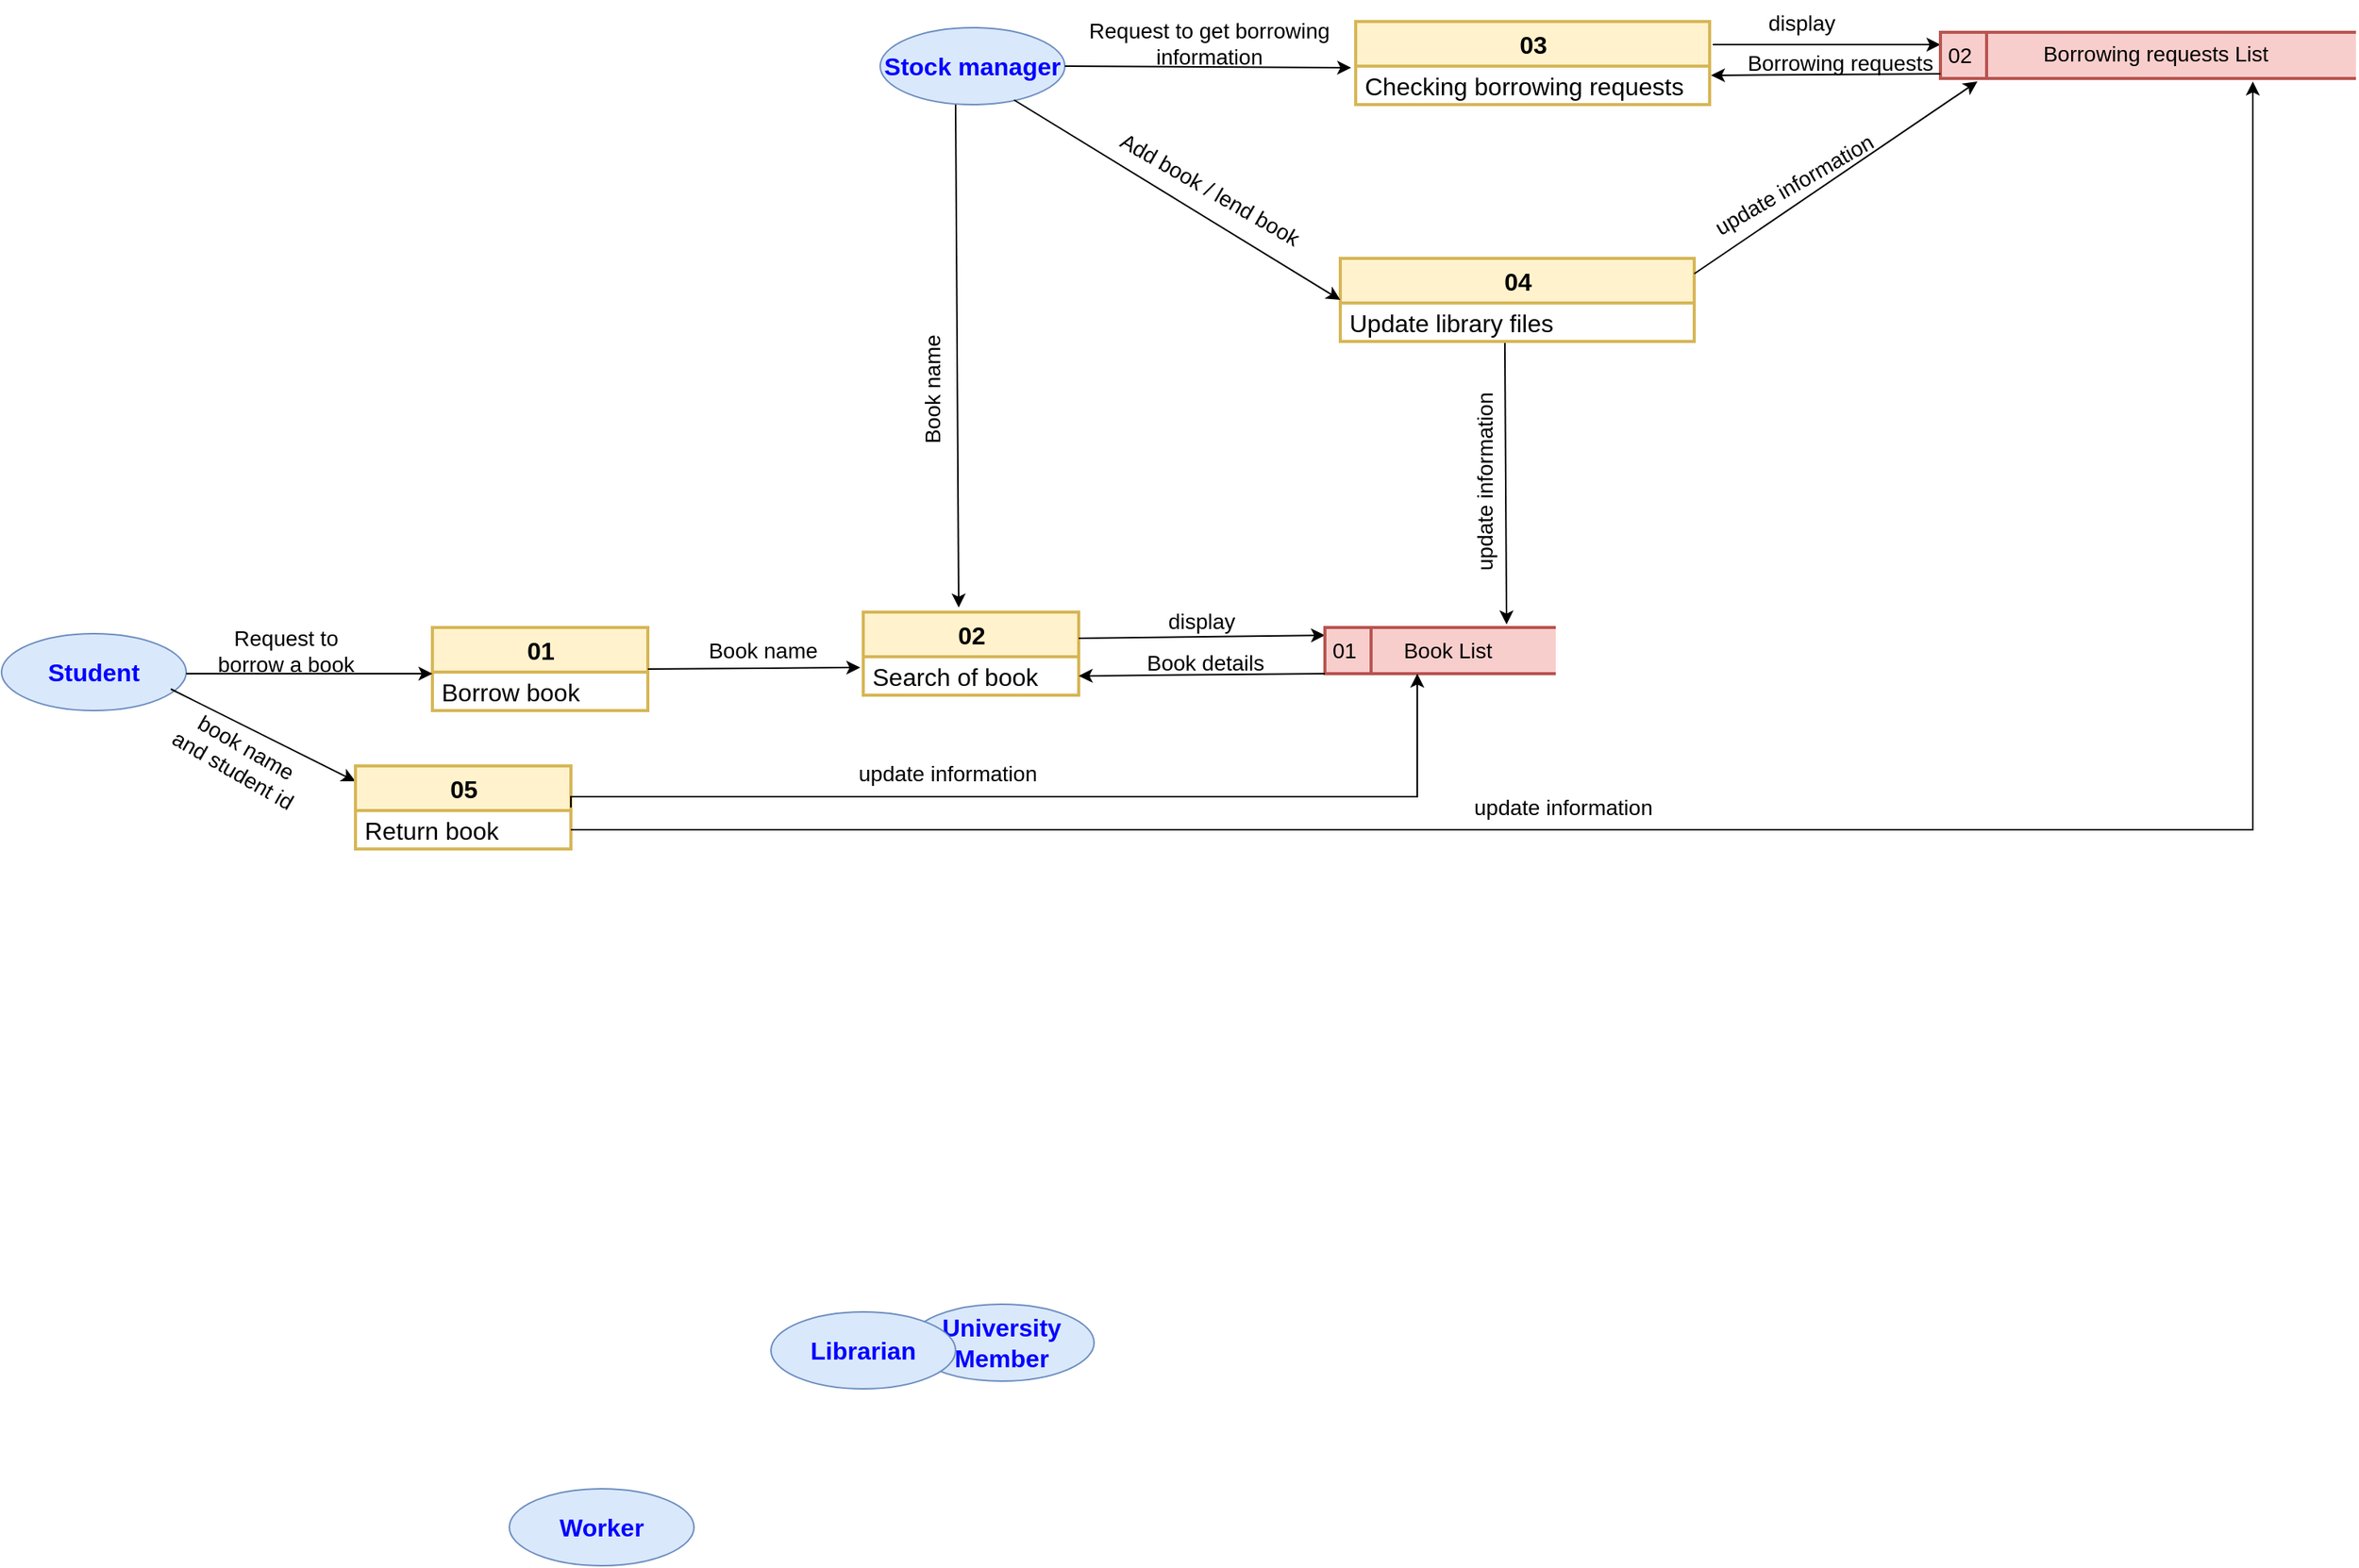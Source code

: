 <mxfile version="20.5.0" type="github">
  <diagram id="wbSmJAx2QIwuOaR70lue" name="Page-1">
    <mxGraphModel dx="1038" dy="1636" grid="1" gridSize="10" guides="1" tooltips="1" connect="1" arrows="1" fold="1" page="1" pageScale="1" pageWidth="850" pageHeight="1100" math="0" shadow="0">
      <root>
        <mxCell id="0" />
        <mxCell id="1" parent="0" />
        <mxCell id="yfcvIqxZyUnn7YjuINkd-1" value="&lt;b&gt;&lt;font style=&quot;font-size: 16px;&quot; color=&quot;#0000FF&quot;&gt;Student&lt;/font&gt;&lt;/b&gt;" style="ellipse;whiteSpace=wrap;html=1;fillColor=#dae8fc;strokeColor=#6c8ebf;" vertex="1" parent="1">
          <mxGeometry x="20" y="84" width="120" height="50" as="geometry" />
        </mxCell>
        <mxCell id="yfcvIqxZyUnn7YjuINkd-2" value="&lt;b&gt;&lt;font style=&quot;font-size: 16px;&quot; color=&quot;#0000FF&quot;&gt;Stock manager&lt;/font&gt;&lt;/b&gt;" style="ellipse;whiteSpace=wrap;html=1;fillColor=#dae8fc;strokeColor=#6c8ebf;" vertex="1" parent="1">
          <mxGeometry x="591" y="-310" width="120" height="50" as="geometry" />
        </mxCell>
        <mxCell id="yfcvIqxZyUnn7YjuINkd-3" value="&lt;b&gt;&lt;font style=&quot;font-size: 16px;&quot; color=&quot;#0000FF&quot;&gt;University Member&lt;/font&gt;&lt;/b&gt;" style="ellipse;whiteSpace=wrap;html=1;fillColor=#dae8fc;strokeColor=#6c8ebf;" vertex="1" parent="1">
          <mxGeometry x="610" y="520" width="120" height="50" as="geometry" />
        </mxCell>
        <mxCell id="yfcvIqxZyUnn7YjuINkd-4" value="&lt;b&gt;&lt;font style=&quot;font-size: 16px;&quot; color=&quot;#0000FF&quot;&gt;Librarian&lt;/font&gt;&lt;/b&gt;" style="ellipse;whiteSpace=wrap;html=1;fillColor=#dae8fc;strokeColor=#6c8ebf;" vertex="1" parent="1">
          <mxGeometry x="520" y="525" width="120" height="50" as="geometry" />
        </mxCell>
        <mxCell id="yfcvIqxZyUnn7YjuINkd-5" value="&lt;b&gt;&lt;font style=&quot;font-size: 16px;&quot; color=&quot;#0000FF&quot;&gt;Worker&lt;br&gt;&lt;/font&gt;&lt;/b&gt;" style="ellipse;whiteSpace=wrap;html=1;fillColor=#dae8fc;strokeColor=#6c8ebf;" vertex="1" parent="1">
          <mxGeometry x="350" y="640" width="120" height="50" as="geometry" />
        </mxCell>
        <mxCell id="yfcvIqxZyUnn7YjuINkd-10" value="01" style="swimlane;fontStyle=1;align=center;verticalAlign=middle;childLayout=stackLayout;horizontal=1;startSize=29;horizontalStack=0;resizeParent=1;resizeParentMax=0;resizeLast=0;collapsible=0;marginBottom=0;html=1;fontSize=16;strokeWidth=2;fillColor=#fff2cc;strokeColor=#d6b656;" vertex="1" parent="1">
          <mxGeometry x="300" y="80" width="140" height="54" as="geometry" />
        </mxCell>
        <mxCell id="yfcvIqxZyUnn7YjuINkd-12" value="&lt;div&gt;&lt;font color=&quot;#000000&quot;&gt;Borrow book&lt;/font&gt;&lt;/div&gt;" style="text;html=1;strokeColor=none;fillColor=none;align=left;verticalAlign=middle;spacingLeft=4;spacingRight=4;overflow=hidden;rotatable=0;points=[[0,0.5],[1,0.5]];portConstraint=eastwest;fontSize=16;fontColor=#0000FF;" vertex="1" parent="yfcvIqxZyUnn7YjuINkd-10">
          <mxGeometry y="29" width="140" height="25" as="geometry" />
        </mxCell>
        <mxCell id="yfcvIqxZyUnn7YjuINkd-13" value="" style="endArrow=classic;html=1;rounded=0;fontSize=16;fontColor=#0000FF;" edge="1" parent="1">
          <mxGeometry width="50" height="50" relative="1" as="geometry">
            <mxPoint x="140" y="110" as="sourcePoint" />
            <mxPoint x="300" y="110" as="targetPoint" />
          </mxGeometry>
        </mxCell>
        <mxCell id="yfcvIqxZyUnn7YjuINkd-15" value="Request to borrow a book" style="text;html=1;strokeColor=none;fillColor=none;align=center;verticalAlign=middle;whiteSpace=wrap;rounded=0;strokeWidth=2;fontSize=14;fontColor=#000000;" vertex="1" parent="1">
          <mxGeometry x="150" y="80" width="110" height="30" as="geometry" />
        </mxCell>
        <mxCell id="yfcvIqxZyUnn7YjuINkd-16" value="" style="endArrow=classic;html=1;rounded=0;fontSize=14;fontColor=#000000;" edge="1" parent="1">
          <mxGeometry width="50" height="50" relative="1" as="geometry">
            <mxPoint x="130" y="120" as="sourcePoint" />
            <mxPoint x="250" y="180" as="targetPoint" />
          </mxGeometry>
        </mxCell>
        <mxCell id="yfcvIqxZyUnn7YjuINkd-17" value="05" style="swimlane;fontStyle=1;align=center;verticalAlign=middle;childLayout=stackLayout;horizontal=1;startSize=29;horizontalStack=0;resizeParent=1;resizeParentMax=0;resizeLast=0;collapsible=0;marginBottom=0;html=1;fontSize=16;strokeWidth=2;fillColor=#fff2cc;strokeColor=#d6b656;" vertex="1" parent="1">
          <mxGeometry x="250" y="170" width="140" height="54" as="geometry" />
        </mxCell>
        <mxCell id="yfcvIqxZyUnn7YjuINkd-18" value="&lt;div&gt;&lt;font color=&quot;#000000&quot;&gt;Return book&lt;/font&gt;&lt;/div&gt;" style="text;html=1;strokeColor=none;fillColor=none;align=left;verticalAlign=middle;spacingLeft=4;spacingRight=4;overflow=hidden;rotatable=0;points=[[0,0.5],[1,0.5]];portConstraint=eastwest;fontSize=16;fontColor=#0000FF;" vertex="1" parent="yfcvIqxZyUnn7YjuINkd-17">
          <mxGeometry y="29" width="140" height="25" as="geometry" />
        </mxCell>
        <mxCell id="yfcvIqxZyUnn7YjuINkd-21" value="02" style="swimlane;fontStyle=1;align=center;verticalAlign=middle;childLayout=stackLayout;horizontal=1;startSize=29;horizontalStack=0;resizeParent=1;resizeParentMax=0;resizeLast=0;collapsible=0;marginBottom=0;html=1;fontSize=16;strokeWidth=2;fillColor=#fff2cc;strokeColor=#d6b656;" vertex="1" parent="1">
          <mxGeometry x="580" y="70" width="140" height="54" as="geometry" />
        </mxCell>
        <mxCell id="yfcvIqxZyUnn7YjuINkd-22" value="&lt;div&gt;&lt;font color=&quot;#000000&quot;&gt;Search of book&lt;/font&gt;&lt;/div&gt;" style="text;html=1;strokeColor=none;fillColor=none;align=left;verticalAlign=middle;spacingLeft=4;spacingRight=4;overflow=hidden;rotatable=0;points=[[0,0.5],[1,0.5]];portConstraint=eastwest;fontSize=16;fontColor=#0000FF;" vertex="1" parent="yfcvIqxZyUnn7YjuINkd-21">
          <mxGeometry y="29" width="140" height="25" as="geometry" />
        </mxCell>
        <mxCell id="yfcvIqxZyUnn7YjuINkd-23" value="" style="endArrow=classic;html=1;rounded=0;fontSize=14;fontColor=#000000;entryX=-0.014;entryY=0.28;entryDx=0;entryDy=0;exitX=1;exitY=0.5;exitDx=0;exitDy=0;entryPerimeter=0;" edge="1" parent="1" source="yfcvIqxZyUnn7YjuINkd-10" target="yfcvIqxZyUnn7YjuINkd-22">
          <mxGeometry width="50" height="50" relative="1" as="geometry">
            <mxPoint x="440" y="120" as="sourcePoint" />
            <mxPoint x="490" y="70" as="targetPoint" />
          </mxGeometry>
        </mxCell>
        <mxCell id="yfcvIqxZyUnn7YjuINkd-24" value="Book name" style="text;html=1;strokeColor=none;fillColor=none;align=center;verticalAlign=middle;whiteSpace=wrap;rounded=0;strokeWidth=2;fontSize=14;fontColor=#000000;" vertex="1" parent="1">
          <mxGeometry x="470" y="80" width="90" height="30" as="geometry" />
        </mxCell>
        <mxCell id="yfcvIqxZyUnn7YjuINkd-25" value="" style="endArrow=classic;html=1;rounded=0;fontSize=14;fontColor=#000000;entryX=0.443;entryY=-0.056;entryDx=0;entryDy=0;entryPerimeter=0;" edge="1" parent="1" target="yfcvIqxZyUnn7YjuINkd-21">
          <mxGeometry width="50" height="50" relative="1" as="geometry">
            <mxPoint x="640" y="-260" as="sourcePoint" />
            <mxPoint x="480" y="-20" as="targetPoint" />
          </mxGeometry>
        </mxCell>
        <mxCell id="yfcvIqxZyUnn7YjuINkd-26" value="" style="endArrow=classic;html=1;rounded=0;fontSize=14;fontColor=#000000;entryX=0;entryY=0.5;entryDx=0;entryDy=0;exitX=1;exitY=0.5;exitDx=0;exitDy=0;" edge="1" parent="1">
          <mxGeometry width="50" height="50" relative="1" as="geometry">
            <mxPoint x="720" y="87" as="sourcePoint" />
            <mxPoint x="880" y="85" as="targetPoint" />
          </mxGeometry>
        </mxCell>
        <mxCell id="yfcvIqxZyUnn7YjuINkd-27" value="Book name" style="text;html=1;strokeColor=none;fillColor=none;align=center;verticalAlign=middle;whiteSpace=wrap;rounded=0;strokeWidth=2;fontSize=14;fontColor=#000000;rotation=-90;" vertex="1" parent="1">
          <mxGeometry x="580" y="-90" width="90" height="30" as="geometry" />
        </mxCell>
        <mxCell id="yfcvIqxZyUnn7YjuINkd-29" value="01" style="html=1;dashed=0;whitespace=wrap;shape=mxgraph.dfd.dataStoreID;align=left;spacingLeft=3;points=[[0,0],[0.5,0],[1,0],[0,0.5],[1,0.5],[0,1],[0.5,1],[1,1]];strokeWidth=2;fontSize=14;fillColor=#f8cecc;strokeColor=#b85450;" vertex="1" parent="1">
          <mxGeometry x="880" y="80" width="150" height="30" as="geometry" />
        </mxCell>
        <mxCell id="yfcvIqxZyUnn7YjuINkd-30" value="Book List" style="text;html=1;strokeColor=none;fillColor=none;align=center;verticalAlign=middle;whiteSpace=wrap;rounded=0;strokeWidth=2;fontSize=14;fontColor=#000000;" vertex="1" parent="1">
          <mxGeometry x="930" y="80" width="60" height="30" as="geometry" />
        </mxCell>
        <mxCell id="yfcvIqxZyUnn7YjuINkd-31" value="display" style="text;html=1;strokeColor=none;fillColor=none;align=center;verticalAlign=middle;whiteSpace=wrap;rounded=0;strokeWidth=2;fontSize=14;fontColor=#000000;" vertex="1" parent="1">
          <mxGeometry x="770" y="61" width="60" height="30" as="geometry" />
        </mxCell>
        <mxCell id="yfcvIqxZyUnn7YjuINkd-32" value="book name and student id" style="text;html=1;strokeColor=none;fillColor=none;align=center;verticalAlign=middle;whiteSpace=wrap;rounded=0;strokeWidth=2;fontSize=14;fontColor=#000000;rotation=30;" vertex="1" parent="1">
          <mxGeometry x="130" y="150" width="90" height="30" as="geometry" />
        </mxCell>
        <mxCell id="yfcvIqxZyUnn7YjuINkd-33" value="03" style="swimlane;fontStyle=1;align=center;verticalAlign=middle;childLayout=stackLayout;horizontal=1;startSize=29;horizontalStack=0;resizeParent=1;resizeParentMax=0;resizeLast=0;collapsible=0;marginBottom=0;html=1;fontSize=16;strokeWidth=2;fillColor=#fff2cc;strokeColor=#d6b656;" vertex="1" parent="1">
          <mxGeometry x="900" y="-314" width="230" height="54" as="geometry" />
        </mxCell>
        <mxCell id="yfcvIqxZyUnn7YjuINkd-34" value="&lt;font color=&quot;#000000&quot;&gt;Checking borrowing requests&lt;/font&gt;" style="text;html=1;strokeColor=none;fillColor=none;align=left;verticalAlign=middle;spacingLeft=4;spacingRight=4;overflow=hidden;rotatable=0;points=[[0,0.5],[1,0.5]];portConstraint=eastwest;fontSize=16;fontColor=#0000FF;" vertex="1" parent="yfcvIqxZyUnn7YjuINkd-33">
          <mxGeometry y="29" width="230" height="25" as="geometry" />
        </mxCell>
        <mxCell id="yfcvIqxZyUnn7YjuINkd-35" value="" style="endArrow=classic;html=1;rounded=0;fontSize=14;fontColor=#000000;entryX=-0.013;entryY=0.04;entryDx=0;entryDy=0;exitX=1;exitY=0.5;exitDx=0;exitDy=0;entryPerimeter=0;" edge="1" parent="1" source="yfcvIqxZyUnn7YjuINkd-2" target="yfcvIqxZyUnn7YjuINkd-34">
          <mxGeometry width="50" height="50" relative="1" as="geometry">
            <mxPoint x="790" y="-240" as="sourcePoint" />
            <mxPoint x="840" y="-290" as="targetPoint" />
          </mxGeometry>
        </mxCell>
        <mxCell id="yfcvIqxZyUnn7YjuINkd-36" value="Request to get borrowing information" style="text;html=1;strokeColor=none;fillColor=none;align=center;verticalAlign=middle;whiteSpace=wrap;rounded=0;strokeWidth=2;fontSize=14;fontColor=#000000;" vertex="1" parent="1">
          <mxGeometry x="720" y="-315" width="170" height="30" as="geometry" />
        </mxCell>
        <mxCell id="yfcvIqxZyUnn7YjuINkd-37" value="" style="endArrow=classic;html=1;fontFamily=Helvetica;fontSize=14;fontColor=#000000;align=center;strokeColor=default;" edge="1" parent="1">
          <mxGeometry width="50" height="50" relative="1" as="geometry">
            <mxPoint x="1132.07" y="-299" as="sourcePoint" />
            <mxPoint x="1280" y="-299" as="targetPoint" />
          </mxGeometry>
        </mxCell>
        <mxCell id="yfcvIqxZyUnn7YjuINkd-38" value="display" style="text;html=1;strokeColor=none;fillColor=none;align=center;verticalAlign=middle;whiteSpace=wrap;rounded=0;strokeWidth=2;fontSize=14;fontColor=#000000;" vertex="1" parent="1">
          <mxGeometry x="1160" y="-328" width="60" height="30" as="geometry" />
        </mxCell>
        <mxCell id="yfcvIqxZyUnn7YjuINkd-39" value="02" style="html=1;dashed=0;whitespace=wrap;shape=mxgraph.dfd.dataStoreID;align=left;spacingLeft=3;points=[[0,0],[0.5,0],[1,0],[0,0.5],[1,0.5],[0,1],[0.5,1],[1,1]];strokeWidth=2;fontSize=14;fillColor=#f8cecc;strokeColor=#b85450;" vertex="1" parent="1">
          <mxGeometry x="1280" y="-307" width="270" height="30" as="geometry" />
        </mxCell>
        <mxCell id="yfcvIqxZyUnn7YjuINkd-40" value="&lt;font color=&quot;#000000&quot;&gt;Borrowing requests &lt;/font&gt;List" style="text;html=1;strokeColor=none;fillColor=none;align=center;verticalAlign=middle;whiteSpace=wrap;rounded=0;strokeWidth=2;fontSize=14;fontColor=#000000;" vertex="1" parent="1">
          <mxGeometry x="1330" y="-308" width="180" height="30" as="geometry" />
        </mxCell>
        <mxCell id="yfcvIqxZyUnn7YjuINkd-41" value="04" style="swimlane;fontStyle=1;align=center;verticalAlign=middle;childLayout=stackLayout;horizontal=1;startSize=29;horizontalStack=0;resizeParent=1;resizeParentMax=0;resizeLast=0;collapsible=0;marginBottom=0;html=1;fontSize=16;strokeWidth=2;fillColor=#fff2cc;strokeColor=#d6b656;" vertex="1" parent="1">
          <mxGeometry x="890" y="-160" width="230" height="54" as="geometry" />
        </mxCell>
        <mxCell id="yfcvIqxZyUnn7YjuINkd-42" value="&lt;font color=&quot;#000000&quot;&gt;Update library files&lt;/font&gt;" style="text;html=1;strokeColor=none;fillColor=none;align=left;verticalAlign=middle;spacingLeft=4;spacingRight=4;overflow=hidden;rotatable=0;points=[[0,0.5],[1,0.5]];portConstraint=eastwest;fontSize=16;fontColor=#0000FF;" vertex="1" parent="yfcvIqxZyUnn7YjuINkd-41">
          <mxGeometry y="29" width="230" height="25" as="geometry" />
        </mxCell>
        <mxCell id="yfcvIqxZyUnn7YjuINkd-43" value="" style="endArrow=classic;html=1;rounded=0;fontSize=14;fontColor=#000000;entryX=0;entryY=0.5;entryDx=0;entryDy=0;exitX=0.725;exitY=0.94;exitDx=0;exitDy=0;exitPerimeter=0;" edge="1" parent="1" source="yfcvIqxZyUnn7YjuINkd-2" target="yfcvIqxZyUnn7YjuINkd-41">
          <mxGeometry width="50" height="50" relative="1" as="geometry">
            <mxPoint x="780" y="-170" as="sourcePoint" />
            <mxPoint x="830" y="-220" as="targetPoint" />
          </mxGeometry>
        </mxCell>
        <mxCell id="yfcvIqxZyUnn7YjuINkd-44" value="Add book / lend book" style="text;html=1;strokeColor=none;fillColor=none;align=center;verticalAlign=middle;whiteSpace=wrap;rounded=0;strokeWidth=2;fontSize=14;fontColor=#000000;rotation=30;" vertex="1" parent="1">
          <mxGeometry x="735.5" y="-220" width="139" height="30" as="geometry" />
        </mxCell>
        <mxCell id="yfcvIqxZyUnn7YjuINkd-45" value="" style="endArrow=classic;html=1;rounded=0;fontSize=14;fontColor=#000000;entryX=0.089;entryY=1.067;entryDx=0;entryDy=0;entryPerimeter=0;" edge="1" parent="1" target="yfcvIqxZyUnn7YjuINkd-39">
          <mxGeometry width="50" height="50" relative="1" as="geometry">
            <mxPoint x="1120" y="-150" as="sourcePoint" />
            <mxPoint x="1170" y="-200" as="targetPoint" />
          </mxGeometry>
        </mxCell>
        <mxCell id="yfcvIqxZyUnn7YjuINkd-46" value="" style="endArrow=classic;html=1;rounded=0;fontSize=14;fontColor=#000000;exitX=0.465;exitY=1.04;exitDx=0;exitDy=0;exitPerimeter=0;entryX=0.787;entryY=-0.067;entryDx=0;entryDy=0;entryPerimeter=0;" edge="1" parent="1" source="yfcvIqxZyUnn7YjuINkd-42" target="yfcvIqxZyUnn7YjuINkd-29">
          <mxGeometry width="50" height="50" relative="1" as="geometry">
            <mxPoint x="840" as="sourcePoint" />
            <mxPoint x="890" y="-50" as="targetPoint" />
          </mxGeometry>
        </mxCell>
        <mxCell id="yfcvIqxZyUnn7YjuINkd-47" value="update information " style="text;html=1;strokeColor=none;fillColor=none;align=center;verticalAlign=middle;whiteSpace=wrap;rounded=0;strokeWidth=2;fontSize=14;fontColor=#000000;rotation=-30;" vertex="1" parent="1">
          <mxGeometry x="1120" y="-223" width="130" height="30" as="geometry" />
        </mxCell>
        <mxCell id="yfcvIqxZyUnn7YjuINkd-48" value="update information " style="text;html=1;strokeColor=none;fillColor=none;align=center;verticalAlign=middle;whiteSpace=wrap;rounded=0;strokeWidth=2;fontSize=14;fontColor=#000000;rotation=0;" vertex="1" parent="1">
          <mxGeometry x="570" y="160" width="130" height="30" as="geometry" />
        </mxCell>
        <mxCell id="yfcvIqxZyUnn7YjuINkd-49" value="" style="endArrow=classic;html=1;rounded=0;fontSize=14;fontColor=#000000;entryX=1.004;entryY=0.24;entryDx=0;entryDy=0;entryPerimeter=0;" edge="1" parent="1" target="yfcvIqxZyUnn7YjuINkd-34">
          <mxGeometry width="50" height="50" relative="1" as="geometry">
            <mxPoint x="1280" y="-280" as="sourcePoint" />
            <mxPoint x="1190" y="-270" as="targetPoint" />
          </mxGeometry>
        </mxCell>
        <mxCell id="yfcvIqxZyUnn7YjuINkd-50" value="&lt;font color=&quot;#000000&quot;&gt;Borrowing request&lt;/font&gt;s" style="text;html=1;strokeColor=none;fillColor=none;align=center;verticalAlign=middle;whiteSpace=wrap;rounded=0;strokeWidth=2;fontSize=14;fontColor=#000000;" vertex="1" parent="1">
          <mxGeometry x="1140" y="-302" width="150" height="30" as="geometry" />
        </mxCell>
        <mxCell id="yfcvIqxZyUnn7YjuINkd-52" value="" style="endArrow=classic;html=1;rounded=0;fontSize=14;fontColor=#000000;exitX=0;exitY=1;exitDx=0;exitDy=0;entryX=1;entryY=0.5;entryDx=0;entryDy=0;" edge="1" parent="1" source="yfcvIqxZyUnn7YjuINkd-29" target="yfcvIqxZyUnn7YjuINkd-22">
          <mxGeometry width="50" height="50" relative="1" as="geometry">
            <mxPoint x="750" y="180" as="sourcePoint" />
            <mxPoint x="800" y="130" as="targetPoint" />
          </mxGeometry>
        </mxCell>
        <mxCell id="yfcvIqxZyUnn7YjuINkd-53" value="Book details" style="text;html=1;strokeColor=none;fillColor=none;align=center;verticalAlign=middle;whiteSpace=wrap;rounded=0;strokeWidth=2;fontSize=14;fontColor=#000000;" vertex="1" parent="1">
          <mxGeometry x="760" y="88" width="85" height="30" as="geometry" />
        </mxCell>
        <mxCell id="yfcvIqxZyUnn7YjuINkd-54" value="" style="endArrow=classic;html=1;rounded=0;fontSize=14;fontColor=#000000;entryX=0.167;entryY=1;entryDx=0;entryDy=0;entryPerimeter=0;exitX=1;exitY=0.5;exitDx=0;exitDy=0;edgeStyle=orthogonalEdgeStyle;" edge="1" parent="1" source="yfcvIqxZyUnn7YjuINkd-17" target="yfcvIqxZyUnn7YjuINkd-30">
          <mxGeometry width="50" height="50" relative="1" as="geometry">
            <mxPoint x="400" y="230" as="sourcePoint" />
            <mxPoint x="940" y="120" as="targetPoint" />
            <Array as="points">
              <mxPoint x="390" y="190" />
              <mxPoint x="940" y="190" />
            </Array>
          </mxGeometry>
        </mxCell>
        <mxCell id="yfcvIqxZyUnn7YjuINkd-56" value="update information " style="text;html=1;strokeColor=none;fillColor=none;align=center;verticalAlign=middle;whiteSpace=wrap;rounded=0;strokeWidth=2;fontSize=14;fontColor=#000000;rotation=-90;" vertex="1" parent="1">
          <mxGeometry x="919" y="-30" width="130" height="30" as="geometry" />
        </mxCell>
        <mxCell id="yfcvIqxZyUnn7YjuINkd-57" value="" style="endArrow=classic;html=1;rounded=0;fontSize=14;fontColor=#000000;entryX=0.85;entryY=1.1;entryDx=0;entryDy=0;entryPerimeter=0;exitX=1;exitY=0.5;exitDx=0;exitDy=0;edgeStyle=orthogonalEdgeStyle;" edge="1" parent="1" source="yfcvIqxZyUnn7YjuINkd-18" target="yfcvIqxZyUnn7YjuINkd-40">
          <mxGeometry width="50" height="50" relative="1" as="geometry">
            <mxPoint x="560" y="290" as="sourcePoint" />
            <mxPoint x="610" y="240" as="targetPoint" />
          </mxGeometry>
        </mxCell>
        <mxCell id="yfcvIqxZyUnn7YjuINkd-58" value="update information " style="text;html=1;strokeColor=none;fillColor=none;align=center;verticalAlign=middle;whiteSpace=wrap;rounded=0;strokeWidth=2;fontSize=14;fontColor=#000000;rotation=0;" vertex="1" parent="1">
          <mxGeometry x="970" y="182" width="130" height="30" as="geometry" />
        </mxCell>
      </root>
    </mxGraphModel>
  </diagram>
</mxfile>
